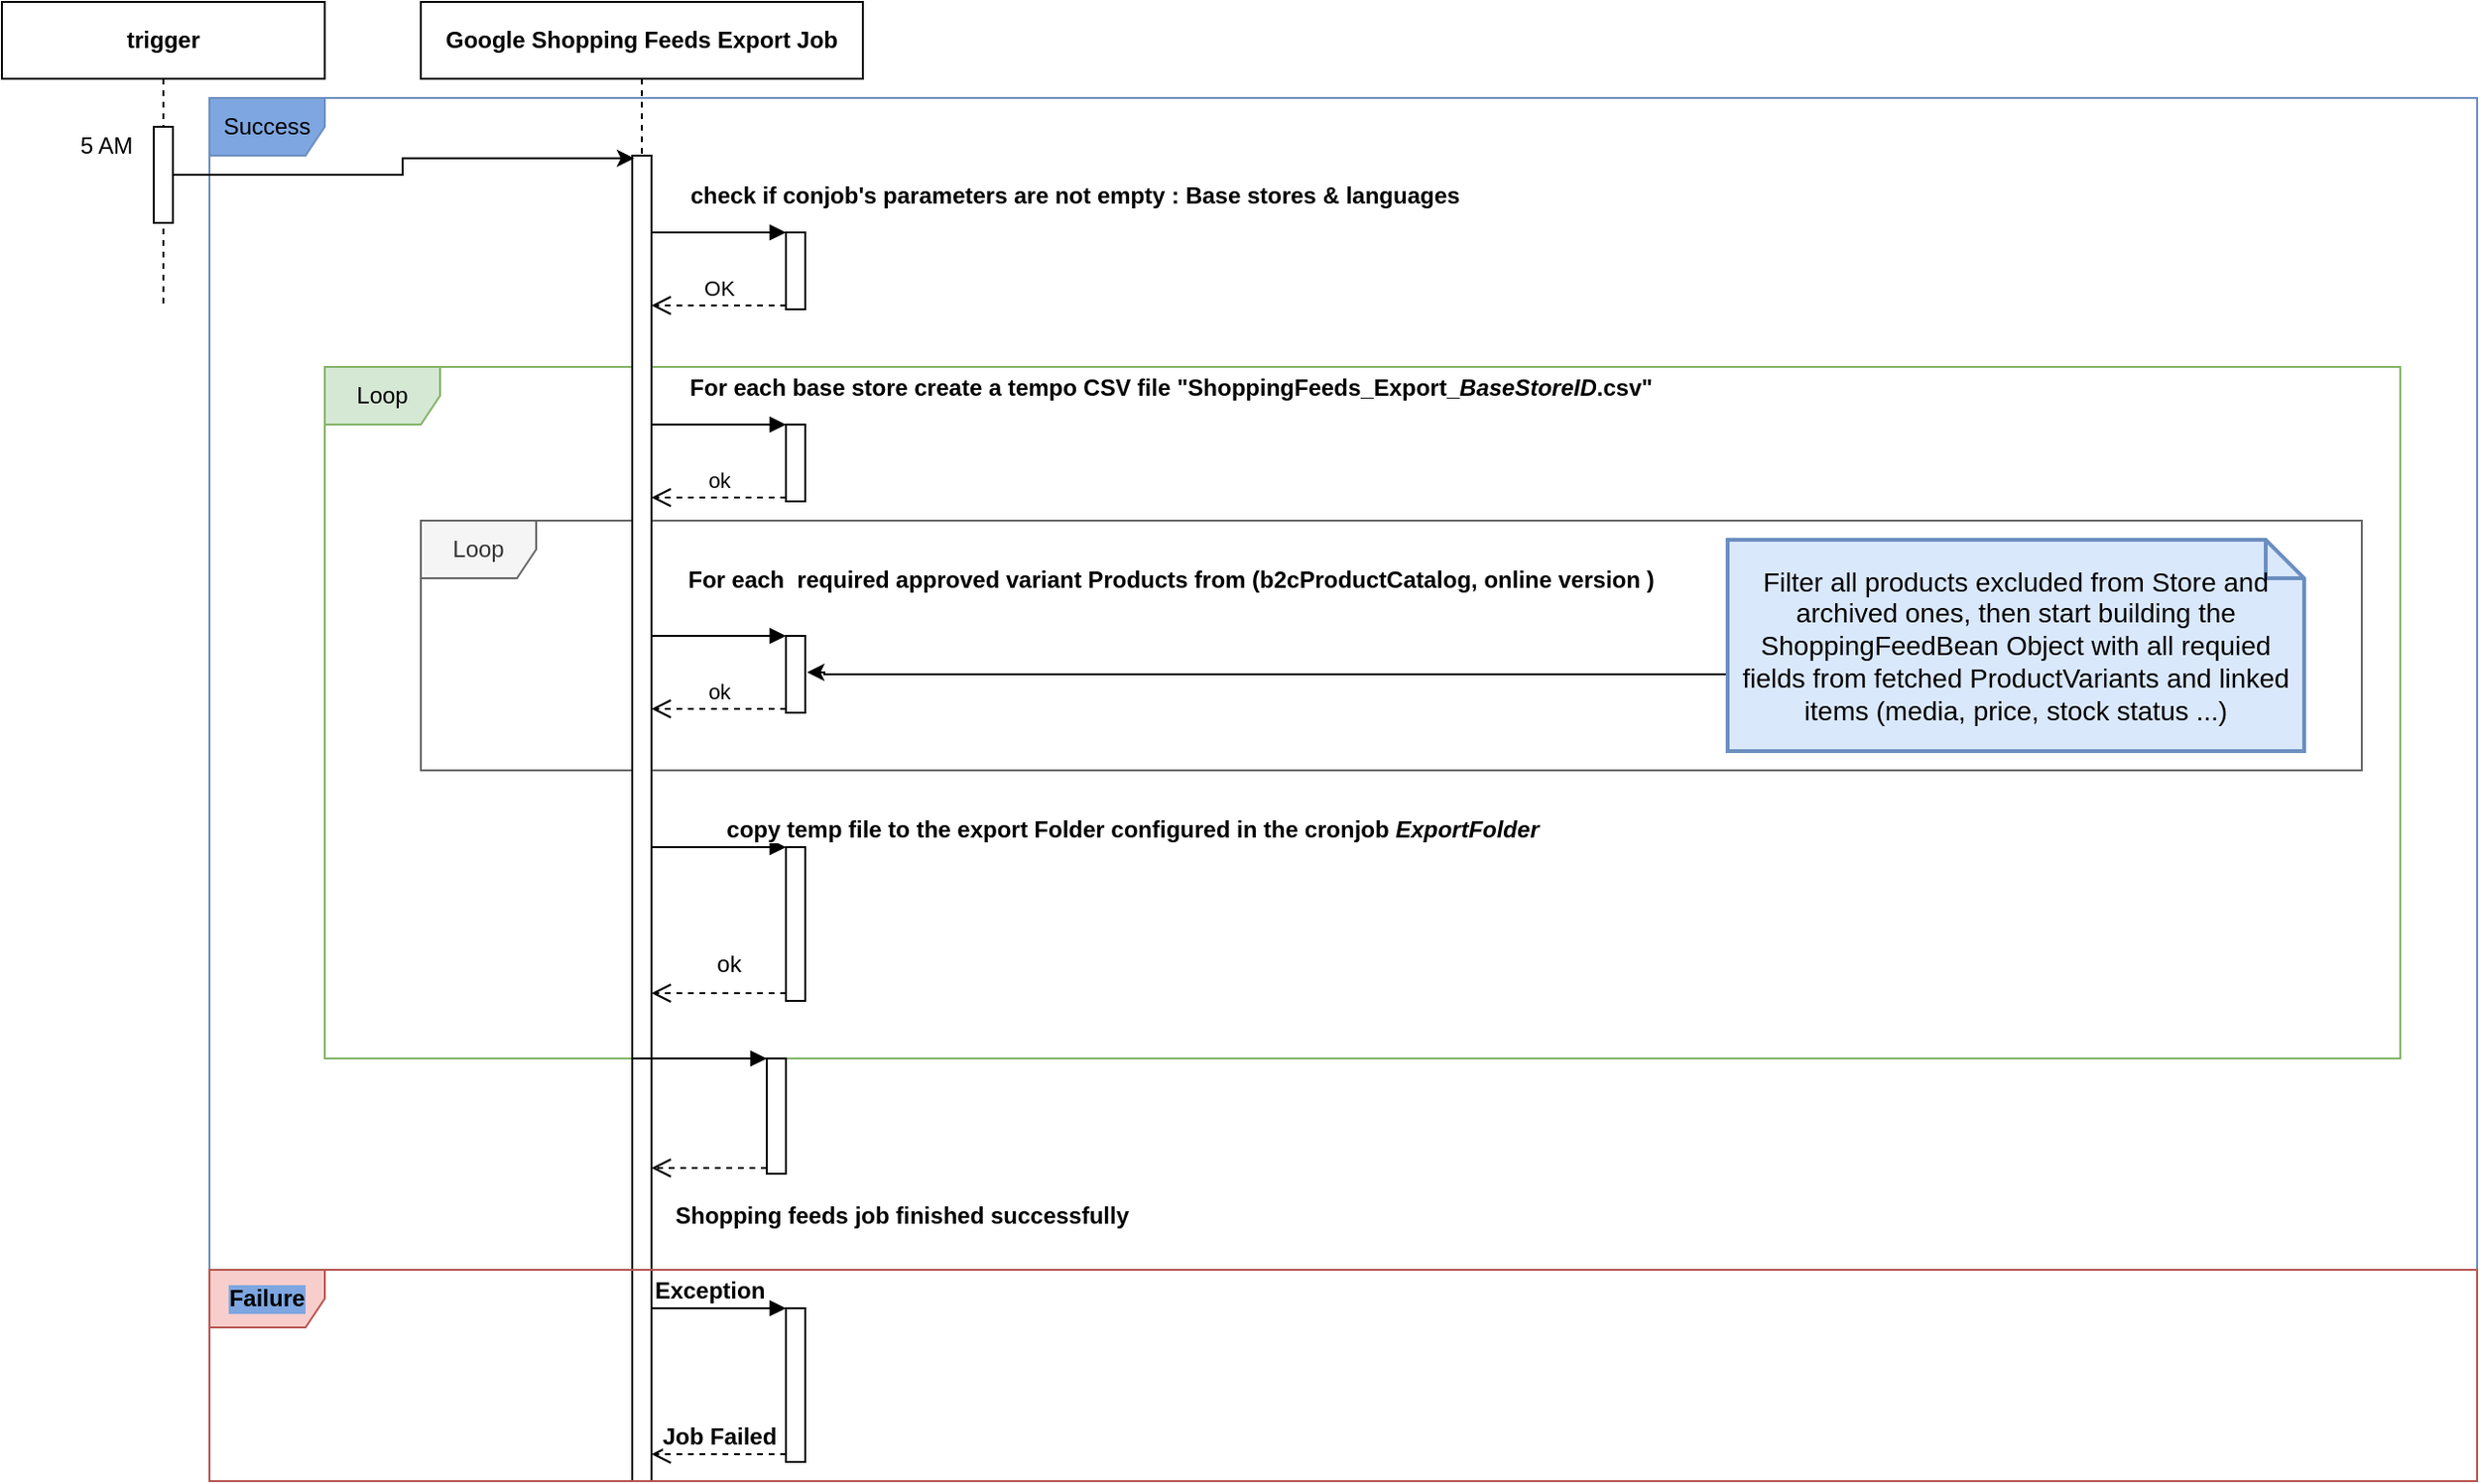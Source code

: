 <mxfile version="20.4.0" type="github">
  <diagram id="Igpn4x7Hh1Ou4ungXVDS" name="Page-1">
    <mxGraphModel dx="2526" dy="795" grid="1" gridSize="10" guides="1" tooltips="1" connect="1" arrows="1" fold="1" page="1" pageScale="1" pageWidth="1100" pageHeight="850" math="0" shadow="0">
      <root>
        <mxCell id="0" />
        <mxCell id="1" parent="0" />
        <mxCell id="sMMQY6d1q4D462ROFIbD-129" value="Loop" style="shape=umlFrame;whiteSpace=wrap;html=1;fontSize=12;fillColor=#d5e8d4;strokeColor=#82b366;strokeWidth=1;" vertex="1" parent="1">
          <mxGeometry x="80" y="390" width="1080" height="360" as="geometry" />
        </mxCell>
        <mxCell id="sMMQY6d1q4D462ROFIbD-138" value="Success" style="shape=umlFrame;whiteSpace=wrap;html=1;labelBackgroundColor=#7EA6E0;strokeWidth=1;fontSize=12;fillColor=#7EA6E0;strokeColor=#6c8ebf;" vertex="1" parent="1">
          <mxGeometry x="20" y="250" width="1180" height="610" as="geometry" />
        </mxCell>
        <mxCell id="sMMQY6d1q4D462ROFIbD-130" value="Loop" style="shape=umlFrame;whiteSpace=wrap;html=1;fontSize=12;fillColor=#f5f5f5;strokeColor=#666666;fontColor=#333333;" vertex="1" parent="1">
          <mxGeometry x="130" y="470" width="1010" height="130" as="geometry" />
        </mxCell>
        <mxCell id="sMMQY6d1q4D462ROFIbD-105" value="&lt;b&gt;trigger&lt;/b&gt;" style="shape=umlLifeline;perimeter=lifelinePerimeter;whiteSpace=wrap;html=1;container=1;collapsible=0;recursiveResize=0;outlineConnect=0;" vertex="1" parent="1">
          <mxGeometry x="-88" y="200" width="168" height="160" as="geometry" />
        </mxCell>
        <mxCell id="sMMQY6d1q4D462ROFIbD-107" value="" style="html=1;points=[];perimeter=orthogonalPerimeter;" vertex="1" parent="sMMQY6d1q4D462ROFIbD-105">
          <mxGeometry x="79" y="65" width="10" height="50" as="geometry" />
        </mxCell>
        <mxCell id="sMMQY6d1q4D462ROFIbD-136" value="5 AM" style="text;html=1;align=center;verticalAlign=middle;resizable=0;points=[];autosize=1;strokeColor=none;fillColor=none;fontSize=12;fontColor=#000000;" vertex="1" parent="sMMQY6d1q4D462ROFIbD-105">
          <mxGeometry x="29" y="60" width="50" height="30" as="geometry" />
        </mxCell>
        <mxCell id="sMMQY6d1q4D462ROFIbD-110" value="&lt;b&gt;Google Shopping Feeds Export Job&lt;/b&gt;" style="shape=umlLifeline;perimeter=lifelinePerimeter;whiteSpace=wrap;html=1;container=1;collapsible=0;recursiveResize=0;outlineConnect=0;" vertex="1" parent="1">
          <mxGeometry x="130" y="200" width="230" height="770" as="geometry" />
        </mxCell>
        <mxCell id="sMMQY6d1q4D462ROFIbD-108" value="" style="html=1;points=[];perimeter=orthogonalPerimeter;" vertex="1" parent="sMMQY6d1q4D462ROFIbD-110">
          <mxGeometry x="110" y="80" width="10" height="690" as="geometry" />
        </mxCell>
        <mxCell id="sMMQY6d1q4D462ROFIbD-112" value="" style="html=1;points=[];perimeter=orthogonalPerimeter;" vertex="1" parent="sMMQY6d1q4D462ROFIbD-110">
          <mxGeometry x="190" y="120" width="10" height="40" as="geometry" />
        </mxCell>
        <mxCell id="sMMQY6d1q4D462ROFIbD-113" value="&lt;font style=&quot;font-size: 12px;&quot;&gt;&lt;b&gt;check if conjob&#39;s parameters are not empty : Base stores &amp;amp; languages&lt;/b&gt;&lt;/font&gt;" style="html=1;verticalAlign=bottom;endArrow=block;entryX=0;entryY=0;rounded=0;" edge="1" parent="sMMQY6d1q4D462ROFIbD-110">
          <mxGeometry x="1" y="150" relative="1" as="geometry">
            <mxPoint x="120" y="120" as="sourcePoint" />
            <mxPoint x="190" y="120" as="targetPoint" />
            <mxPoint x="150" y="140" as="offset" />
          </mxGeometry>
        </mxCell>
        <mxCell id="sMMQY6d1q4D462ROFIbD-114" value="OK" style="html=1;verticalAlign=bottom;endArrow=open;dashed=1;endSize=8;exitX=0;exitY=0.95;rounded=0;" edge="1" source="sMMQY6d1q4D462ROFIbD-112" parent="sMMQY6d1q4D462ROFIbD-110">
          <mxGeometry relative="1" as="geometry">
            <mxPoint x="120" y="158" as="targetPoint" />
          </mxGeometry>
        </mxCell>
        <mxCell id="sMMQY6d1q4D462ROFIbD-125" value="" style="html=1;points=[];perimeter=orthogonalPerimeter;fontSize=12;fontColor=#000000;" vertex="1" parent="sMMQY6d1q4D462ROFIbD-110">
          <mxGeometry x="190" y="440" width="10" height="80" as="geometry" />
        </mxCell>
        <mxCell id="sMMQY6d1q4D462ROFIbD-126" value="&lt;b&gt;copy temp file to the export Folder configured in the cronjob &lt;i&gt;ExportFolder&lt;/i&gt;&lt;br&gt;&lt;/b&gt;" style="html=1;verticalAlign=bottom;endArrow=block;entryX=0;entryY=0;rounded=0;fontSize=12;fontColor=#000000;" edge="1" target="sMMQY6d1q4D462ROFIbD-125" parent="sMMQY6d1q4D462ROFIbD-110">
          <mxGeometry x="1" y="180" relative="1" as="geometry">
            <mxPoint x="120" y="440" as="sourcePoint" />
            <mxPoint x="180" y="180" as="offset" />
          </mxGeometry>
        </mxCell>
        <mxCell id="sMMQY6d1q4D462ROFIbD-127" value="ok" style="html=1;verticalAlign=bottom;endArrow=open;dashed=1;endSize=8;exitX=0;exitY=0.95;rounded=0;fontSize=12;fontColor=#000000;" edge="1" source="sMMQY6d1q4D462ROFIbD-125" parent="sMMQY6d1q4D462ROFIbD-110">
          <mxGeometry x="-0.143" y="-6" relative="1" as="geometry">
            <mxPoint x="120" y="516" as="targetPoint" />
            <mxPoint as="offset" />
          </mxGeometry>
        </mxCell>
        <mxCell id="sMMQY6d1q4D462ROFIbD-132" value="" style="html=1;points=[];perimeter=orthogonalPerimeter;labelBackgroundColor=#7EA6E0;fontSize=12;fontColor=#000000;" vertex="1" parent="sMMQY6d1q4D462ROFIbD-110">
          <mxGeometry x="180" y="550" width="10" height="60" as="geometry" />
        </mxCell>
        <mxCell id="sMMQY6d1q4D462ROFIbD-133" value="" style="html=1;verticalAlign=bottom;endArrow=block;entryX=0;entryY=0;rounded=0;fontSize=12;fontColor=#000000;" edge="1" target="sMMQY6d1q4D462ROFIbD-132" parent="sMMQY6d1q4D462ROFIbD-110">
          <mxGeometry relative="1" as="geometry">
            <mxPoint x="110" y="550" as="sourcePoint" />
          </mxGeometry>
        </mxCell>
        <mxCell id="sMMQY6d1q4D462ROFIbD-134" value="&lt;b&gt;Shopping feeds job finished successfully&lt;/b&gt;" style="html=1;verticalAlign=bottom;endArrow=open;dashed=1;endSize=8;exitX=0;exitY=0.95;rounded=0;fontSize=12;fontColor=#000000;" edge="1" source="sMMQY6d1q4D462ROFIbD-132" parent="sMMQY6d1q4D462ROFIbD-110">
          <mxGeometry x="-1" y="78" relative="1" as="geometry">
            <mxPoint x="120" y="607" as="targetPoint" />
            <mxPoint x="70" y="-44" as="offset" />
          </mxGeometry>
        </mxCell>
        <mxCell id="sMMQY6d1q4D462ROFIbD-144" value="" style="html=1;points=[];perimeter=orthogonalPerimeter;labelBackgroundColor=#7EA6E0;strokeWidth=1;fontSize=12;fontColor=#000000;" vertex="1" parent="sMMQY6d1q4D462ROFIbD-110">
          <mxGeometry x="190" y="680" width="10" height="80" as="geometry" />
        </mxCell>
        <mxCell id="sMMQY6d1q4D462ROFIbD-145" value="&lt;b&gt;Exception&lt;/b&gt;" style="html=1;verticalAlign=bottom;endArrow=block;entryX=0;entryY=0;rounded=0;fontSize=12;fontColor=#000000;" edge="1" target="sMMQY6d1q4D462ROFIbD-144" parent="sMMQY6d1q4D462ROFIbD-110">
          <mxGeometry x="-0.143" relative="1" as="geometry">
            <mxPoint x="120" y="680" as="sourcePoint" />
            <mxPoint as="offset" />
          </mxGeometry>
        </mxCell>
        <mxCell id="sMMQY6d1q4D462ROFIbD-146" value="&lt;b&gt;Job Failed&lt;br&gt;&lt;/b&gt;" style="html=1;verticalAlign=bottom;endArrow=open;dashed=1;endSize=8;exitX=0;exitY=0.95;rounded=0;fontSize=12;fontColor=#000000;" edge="1" source="sMMQY6d1q4D462ROFIbD-144" parent="sMMQY6d1q4D462ROFIbD-110">
          <mxGeometry relative="1" as="geometry">
            <mxPoint x="120" y="756" as="targetPoint" />
          </mxGeometry>
        </mxCell>
        <mxCell id="sMMQY6d1q4D462ROFIbD-115" value="" style="html=1;points=[];perimeter=orthogonalPerimeter;" vertex="1" parent="1">
          <mxGeometry x="320" y="420" width="10" height="40" as="geometry" />
        </mxCell>
        <mxCell id="sMMQY6d1q4D462ROFIbD-116" value="&lt;font style=&quot;font-size: 12px;&quot;&gt;&lt;b&gt;For each base store create a tempo CSV file &quot;ShoppingFeeds_Export_&lt;i&gt;BaseStoreID&lt;/i&gt;.csv&quot;&lt;br&gt;&lt;/b&gt;&lt;/font&gt;" style="html=1;verticalAlign=bottom;endArrow=block;entryX=0;entryY=0;rounded=0;" edge="1" parent="1" target="sMMQY6d1q4D462ROFIbD-115">
          <mxGeometry x="1" y="200" relative="1" as="geometry">
            <mxPoint x="250" y="420" as="sourcePoint" />
            <mxPoint x="200" y="190" as="offset" />
          </mxGeometry>
        </mxCell>
        <mxCell id="sMMQY6d1q4D462ROFIbD-117" value="ok" style="html=1;verticalAlign=bottom;endArrow=open;dashed=1;endSize=8;exitX=0;exitY=0.95;rounded=0;" edge="1" parent="1" source="sMMQY6d1q4D462ROFIbD-115">
          <mxGeometry relative="1" as="geometry">
            <mxPoint x="250" y="458" as="targetPoint" />
          </mxGeometry>
        </mxCell>
        <mxCell id="sMMQY6d1q4D462ROFIbD-118" value="" style="html=1;points=[];perimeter=orthogonalPerimeter;" vertex="1" parent="1">
          <mxGeometry x="320" y="530" width="10" height="40" as="geometry" />
        </mxCell>
        <mxCell id="sMMQY6d1q4D462ROFIbD-119" value="&lt;font style=&quot;font-size: 12px;&quot;&gt;&lt;b&gt;For each&amp;nbsp; required approved variant Products from (b2cProductCatalog, online version )&lt;br&gt;&lt;/b&gt;&lt;/font&gt;" style="html=1;verticalAlign=bottom;endArrow=block;entryX=0;entryY=0;rounded=0;" edge="1" parent="1" target="sMMQY6d1q4D462ROFIbD-118">
          <mxGeometry x="1" y="201" relative="1" as="geometry">
            <mxPoint x="250" y="530" as="sourcePoint" />
            <mxPoint x="200" y="181" as="offset" />
          </mxGeometry>
        </mxCell>
        <mxCell id="sMMQY6d1q4D462ROFIbD-120" value="ok" style="html=1;verticalAlign=bottom;endArrow=open;dashed=1;endSize=8;exitX=0;exitY=0.95;rounded=0;" edge="1" parent="1" source="sMMQY6d1q4D462ROFIbD-118">
          <mxGeometry relative="1" as="geometry">
            <mxPoint x="250" y="568" as="targetPoint" />
          </mxGeometry>
        </mxCell>
        <mxCell id="sMMQY6d1q4D462ROFIbD-128" style="edgeStyle=orthogonalEdgeStyle;rounded=0;orthogonalLoop=1;jettySize=auto;html=1;fontSize=12;fontColor=#000000;entryX=1.1;entryY=0.475;entryDx=0;entryDy=0;entryPerimeter=0;" edge="1" parent="1" source="sMMQY6d1q4D462ROFIbD-121" target="sMMQY6d1q4D462ROFIbD-118">
          <mxGeometry relative="1" as="geometry">
            <Array as="points">
              <mxPoint x="340" y="550" />
              <mxPoint x="340" y="549" />
            </Array>
          </mxGeometry>
        </mxCell>
        <mxCell id="sMMQY6d1q4D462ROFIbD-121" value="&lt;div align=&quot;center&quot;&gt;Filter all products excluded from Store and archived ones, then start building the ShoppingFeedBean Object with all requied fields from fetched ProductVariants and linked items (media, price, stock status ...)&lt;/div&gt;" style="shape=note;strokeWidth=2;fontSize=14;size=20;whiteSpace=wrap;html=1;fillColor=#dae8fc;strokeColor=#6c8ebf;align=center;" vertex="1" parent="1">
          <mxGeometry x="810" y="480" width="300" height="110" as="geometry" />
        </mxCell>
        <mxCell id="sMMQY6d1q4D462ROFIbD-135" style="edgeStyle=orthogonalEdgeStyle;rounded=0;orthogonalLoop=1;jettySize=auto;html=1;entryX=0.1;entryY=0.002;entryDx=0;entryDy=0;entryPerimeter=0;fontSize=12;fontColor=#000000;" edge="1" parent="1" source="sMMQY6d1q4D462ROFIbD-107" target="sMMQY6d1q4D462ROFIbD-108">
          <mxGeometry relative="1" as="geometry" />
        </mxCell>
        <mxCell id="sMMQY6d1q4D462ROFIbD-137" value="" style="shape=image;html=1;verticalAlign=top;verticalLabelPosition=bottom;labelBackgroundColor=#ffffff;imageAspect=0;aspect=fixed;image=https://cdn0.iconfinder.com/data/icons/google-material-design-3-0/48/ic_loop_48px-128.png;fontSize=12;fontColor=#000000;" vertex="1" parent="1">
          <mxGeometry x="-80" y="261" width="30" height="30" as="geometry" />
        </mxCell>
        <mxCell id="sMMQY6d1q4D462ROFIbD-147" value="&lt;b&gt;Failure&lt;/b&gt;" style="shape=umlFrame;whiteSpace=wrap;html=1;labelBackgroundColor=#7EA6E0;strokeWidth=1;fontSize=12;fillColor=#f8cecc;strokeColor=#b85450;" vertex="1" parent="1">
          <mxGeometry x="20" y="860" width="1180" height="110" as="geometry" />
        </mxCell>
      </root>
    </mxGraphModel>
  </diagram>
</mxfile>

